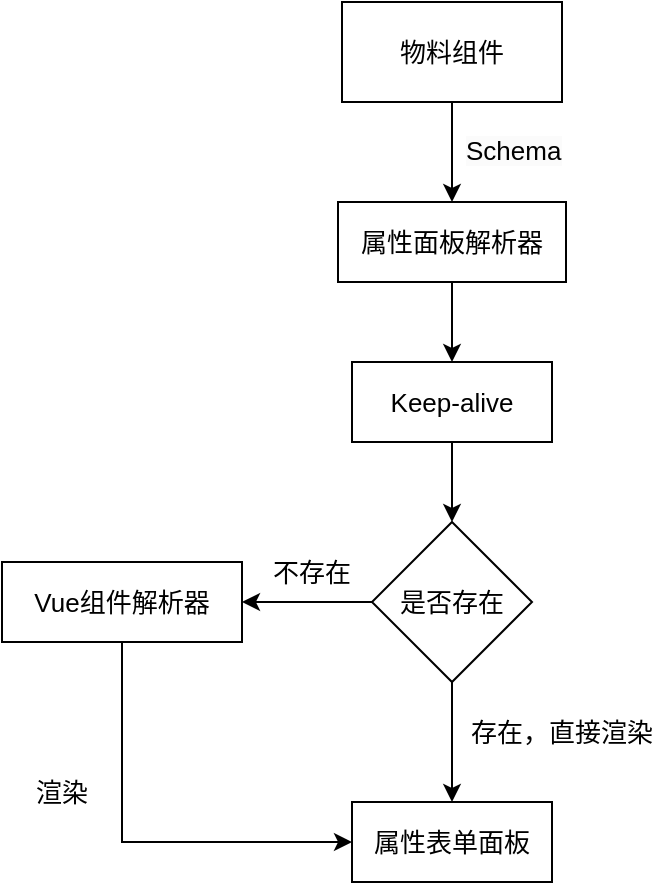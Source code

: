 <mxfile version="24.0.7" type="github">
  <diagram name="第 1 页" id="EWHtvkOAn5XjStMEsSWq">
    <mxGraphModel dx="1781" dy="606" grid="1" gridSize="10" guides="1" tooltips="1" connect="1" arrows="1" fold="1" page="1" pageScale="1" pageWidth="827" pageHeight="1169" math="0" shadow="0">
      <root>
        <mxCell id="0" />
        <mxCell id="1" parent="0" />
        <mxCell id="KtVHWiagBkEv6VietaVz-1" style="edgeStyle=orthogonalEdgeStyle;rounded=0;orthogonalLoop=1;jettySize=auto;html=1;exitX=0.5;exitY=1;exitDx=0;exitDy=0;fontSize=13;" edge="1" parent="1" source="KtVHWiagBkEv6VietaVz-2" target="KtVHWiagBkEv6VietaVz-4">
          <mxGeometry relative="1" as="geometry" />
        </mxCell>
        <mxCell id="KtVHWiagBkEv6VietaVz-2" value="物料组件" style="rounded=0;whiteSpace=wrap;html=1;fontSize=13;" vertex="1" parent="1">
          <mxGeometry x="100" y="420" width="110" height="50" as="geometry" />
        </mxCell>
        <mxCell id="KtVHWiagBkEv6VietaVz-3" style="edgeStyle=orthogonalEdgeStyle;rounded=0;orthogonalLoop=1;jettySize=auto;html=1;exitX=0.5;exitY=1;exitDx=0;exitDy=0;fontSize=13;" edge="1" parent="1" source="KtVHWiagBkEv6VietaVz-4" target="KtVHWiagBkEv6VietaVz-6">
          <mxGeometry relative="1" as="geometry" />
        </mxCell>
        <mxCell id="KtVHWiagBkEv6VietaVz-4" value="属性面板解析器" style="rounded=0;whiteSpace=wrap;html=1;fontSize=13;" vertex="1" parent="1">
          <mxGeometry x="98" y="520" width="114" height="40" as="geometry" />
        </mxCell>
        <mxCell id="KtVHWiagBkEv6VietaVz-5" style="edgeStyle=orthogonalEdgeStyle;rounded=0;orthogonalLoop=1;jettySize=auto;html=1;exitX=0.5;exitY=1;exitDx=0;exitDy=0;fontSize=13;" edge="1" parent="1" source="KtVHWiagBkEv6VietaVz-6" target="KtVHWiagBkEv6VietaVz-9">
          <mxGeometry relative="1" as="geometry" />
        </mxCell>
        <mxCell id="KtVHWiagBkEv6VietaVz-6" value="Keep-alive" style="rounded=0;whiteSpace=wrap;html=1;fontSize=13;" vertex="1" parent="1">
          <mxGeometry x="105" y="600" width="100" height="40" as="geometry" />
        </mxCell>
        <mxCell id="KtVHWiagBkEv6VietaVz-7" style="edgeStyle=orthogonalEdgeStyle;rounded=0;orthogonalLoop=1;jettySize=auto;html=1;exitX=0;exitY=0.5;exitDx=0;exitDy=0;fontSize=13;" edge="1" parent="1" source="KtVHWiagBkEv6VietaVz-9" target="KtVHWiagBkEv6VietaVz-11">
          <mxGeometry relative="1" as="geometry" />
        </mxCell>
        <mxCell id="KtVHWiagBkEv6VietaVz-8" style="edgeStyle=orthogonalEdgeStyle;rounded=0;orthogonalLoop=1;jettySize=auto;html=1;exitX=0.5;exitY=1;exitDx=0;exitDy=0;fontSize=13;" edge="1" parent="1" source="KtVHWiagBkEv6VietaVz-9" target="KtVHWiagBkEv6VietaVz-12">
          <mxGeometry relative="1" as="geometry" />
        </mxCell>
        <mxCell id="KtVHWiagBkEv6VietaVz-9" value="是否存在" style="rhombus;whiteSpace=wrap;html=1;fontSize=13;" vertex="1" parent="1">
          <mxGeometry x="115" y="680" width="80" height="80" as="geometry" />
        </mxCell>
        <mxCell id="KtVHWiagBkEv6VietaVz-10" style="edgeStyle=orthogonalEdgeStyle;rounded=0;orthogonalLoop=1;jettySize=auto;html=1;exitX=0.5;exitY=1;exitDx=0;exitDy=0;entryX=0;entryY=0.5;entryDx=0;entryDy=0;fontSize=13;" edge="1" parent="1" source="KtVHWiagBkEv6VietaVz-11" target="KtVHWiagBkEv6VietaVz-12">
          <mxGeometry relative="1" as="geometry" />
        </mxCell>
        <mxCell id="KtVHWiagBkEv6VietaVz-11" value="Vue组件解析器" style="rounded=0;whiteSpace=wrap;html=1;fontSize=13;" vertex="1" parent="1">
          <mxGeometry x="-70" y="700" width="120" height="40" as="geometry" />
        </mxCell>
        <mxCell id="KtVHWiagBkEv6VietaVz-12" value="属性表单面板" style="rounded=0;whiteSpace=wrap;html=1;fontSize=13;" vertex="1" parent="1">
          <mxGeometry x="105" y="820" width="100" height="40" as="geometry" />
        </mxCell>
        <mxCell id="KtVHWiagBkEv6VietaVz-13" value="&lt;span style=&quot;color: rgb(0, 0, 0); font-family: Helvetica; font-size: 13px; font-style: normal; font-variant-ligatures: normal; font-variant-caps: normal; font-weight: 400; letter-spacing: normal; orphans: 2; text-align: center; text-indent: 0px; text-transform: none; widows: 2; word-spacing: 0px; -webkit-text-stroke-width: 0px; white-space: nowrap; background-color: rgb(251, 251, 251); text-decoration-thickness: initial; text-decoration-style: initial; text-decoration-color: initial; float: none; display: inline !important;&quot;&gt;Schema&lt;/span&gt;" style="text;whiteSpace=wrap;html=1;fontSize=13;" vertex="1" parent="1">
          <mxGeometry x="160" y="480" width="90" height="40" as="geometry" />
        </mxCell>
        <mxCell id="KtVHWiagBkEv6VietaVz-14" value="不存在" style="text;html=1;align=center;verticalAlign=middle;whiteSpace=wrap;rounded=0;fontSize=13;" vertex="1" parent="1">
          <mxGeometry x="55" y="690" width="60" height="30" as="geometry" />
        </mxCell>
        <mxCell id="KtVHWiagBkEv6VietaVz-15" value="存在，直接渲染" style="text;html=1;align=center;verticalAlign=middle;whiteSpace=wrap;rounded=0;fontSize=13;" vertex="1" parent="1">
          <mxGeometry x="160" y="770" width="100" height="30" as="geometry" />
        </mxCell>
        <mxCell id="KtVHWiagBkEv6VietaVz-16" value="渲染" style="text;html=1;align=center;verticalAlign=middle;whiteSpace=wrap;rounded=0;fontSize=13;" vertex="1" parent="1">
          <mxGeometry x="-70" y="800" width="60" height="30" as="geometry" />
        </mxCell>
      </root>
    </mxGraphModel>
  </diagram>
</mxfile>

